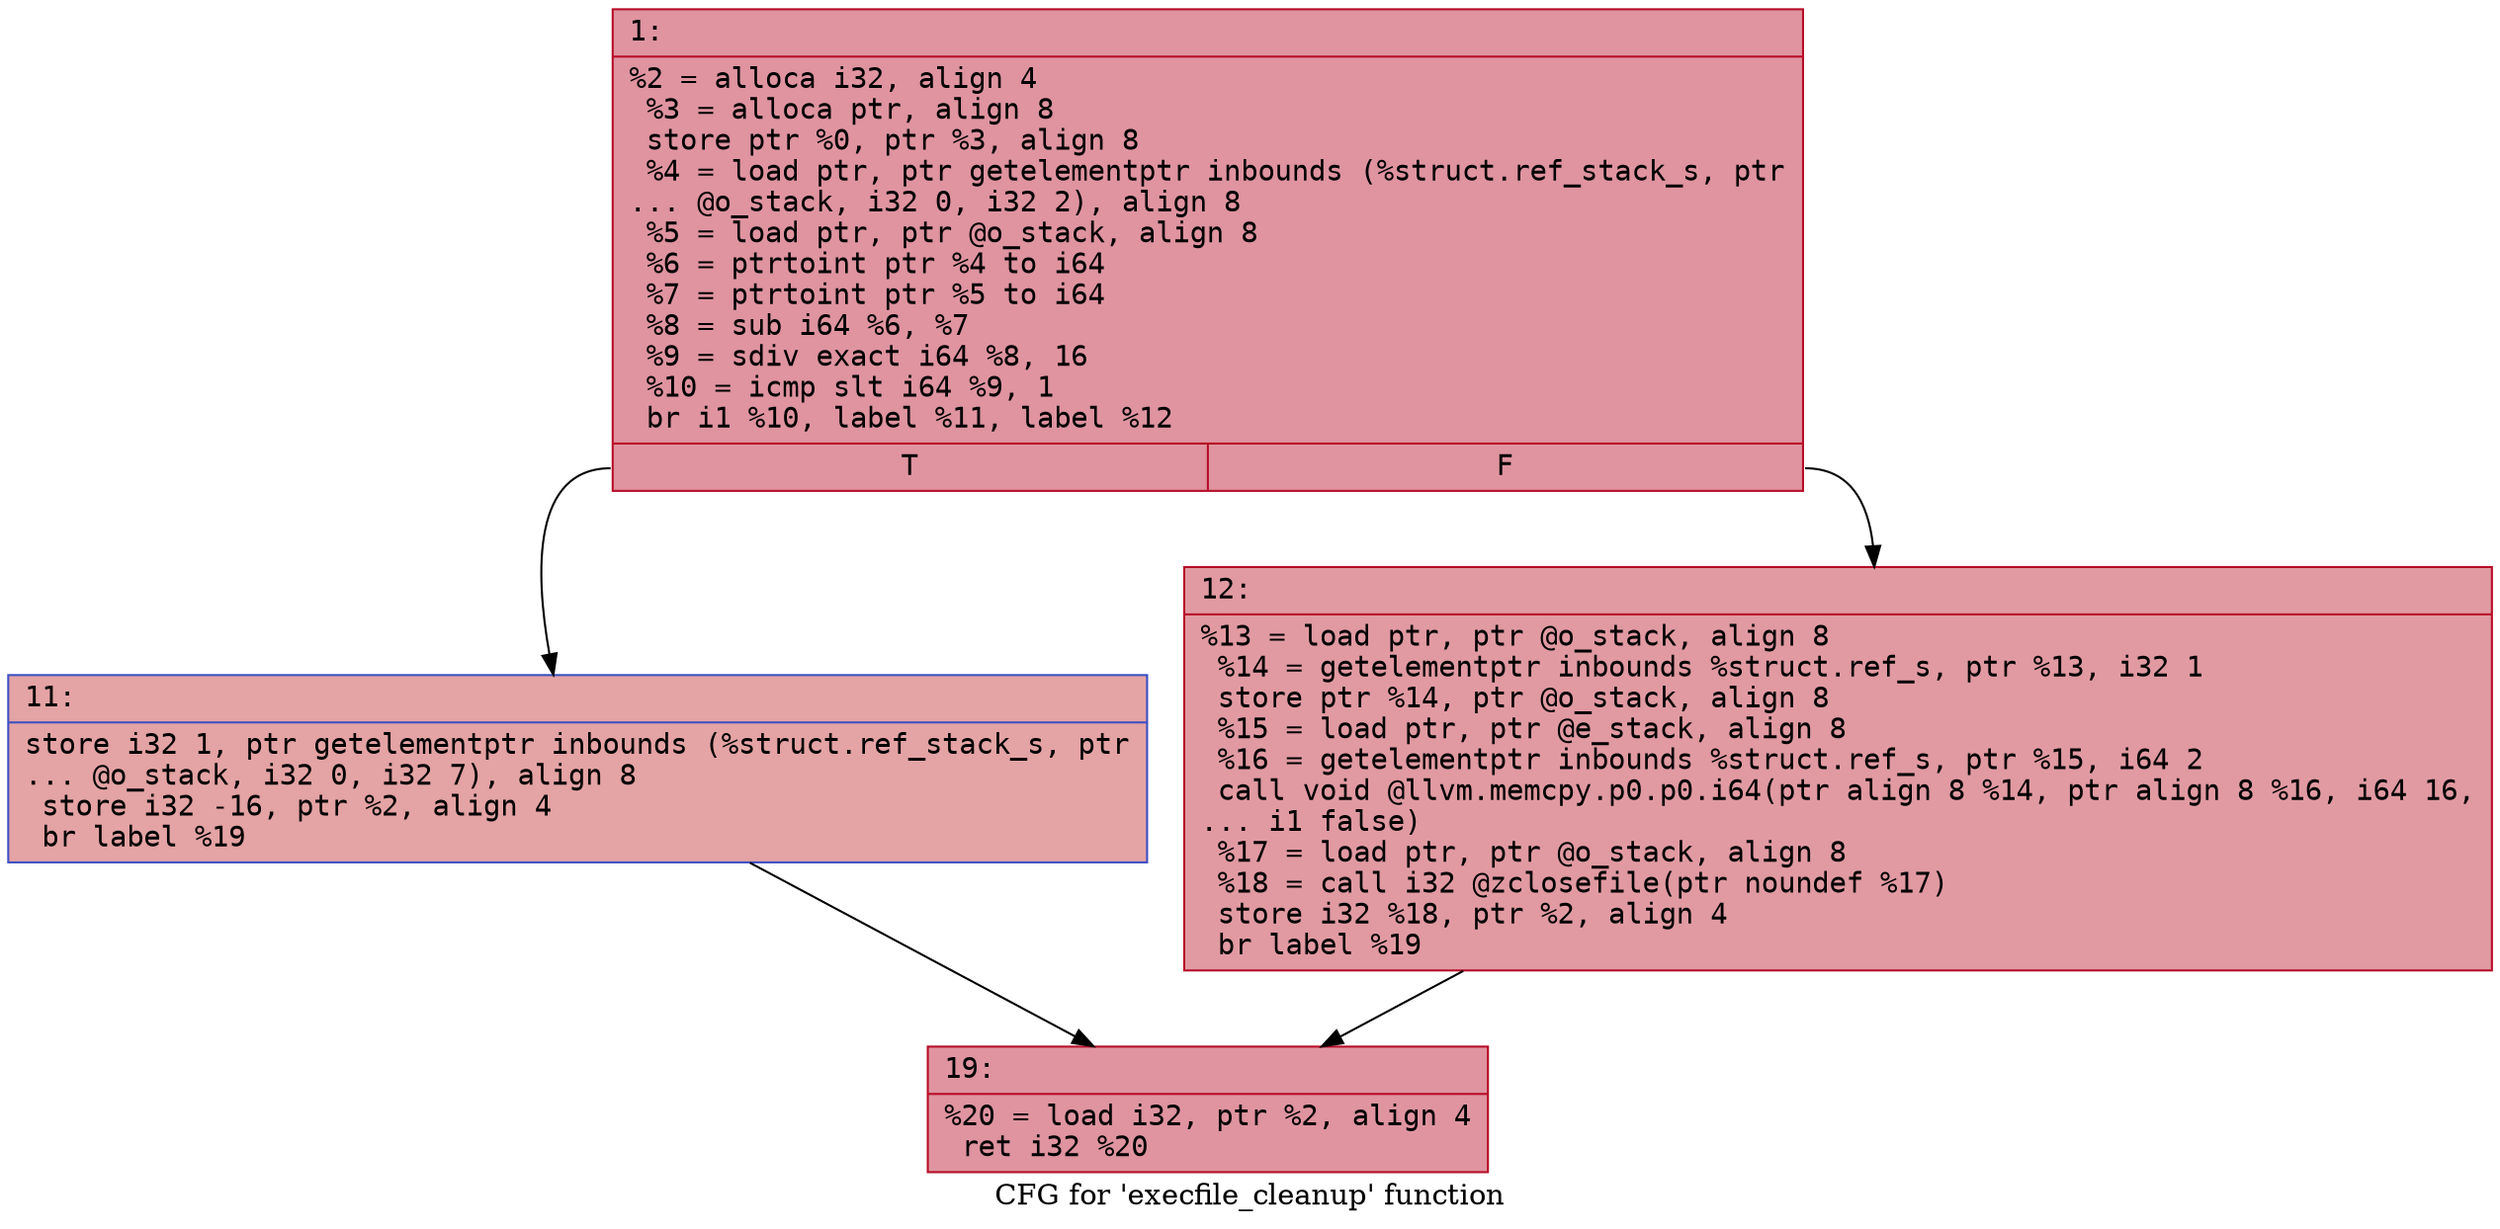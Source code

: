 digraph "CFG for 'execfile_cleanup' function" {
	label="CFG for 'execfile_cleanup' function";

	Node0x600002134fa0 [shape=record,color="#b70d28ff", style=filled, fillcolor="#b70d2870" fontname="Courier",label="{1:\l|  %2 = alloca i32, align 4\l  %3 = alloca ptr, align 8\l  store ptr %0, ptr %3, align 8\l  %4 = load ptr, ptr getelementptr inbounds (%struct.ref_stack_s, ptr\l... @o_stack, i32 0, i32 2), align 8\l  %5 = load ptr, ptr @o_stack, align 8\l  %6 = ptrtoint ptr %4 to i64\l  %7 = ptrtoint ptr %5 to i64\l  %8 = sub i64 %6, %7\l  %9 = sdiv exact i64 %8, 16\l  %10 = icmp slt i64 %9, 1\l  br i1 %10, label %11, label %12\l|{<s0>T|<s1>F}}"];
	Node0x600002134fa0:s0 -> Node0x600002134ff0[tooltip="1 -> 11\nProbability 37.50%" ];
	Node0x600002134fa0:s1 -> Node0x600002135040[tooltip="1 -> 12\nProbability 62.50%" ];
	Node0x600002134ff0 [shape=record,color="#3d50c3ff", style=filled, fillcolor="#c32e3170" fontname="Courier",label="{11:\l|  store i32 1, ptr getelementptr inbounds (%struct.ref_stack_s, ptr\l... @o_stack, i32 0, i32 7), align 8\l  store i32 -16, ptr %2, align 4\l  br label %19\l}"];
	Node0x600002134ff0 -> Node0x600002135090[tooltip="11 -> 19\nProbability 100.00%" ];
	Node0x600002135040 [shape=record,color="#b70d28ff", style=filled, fillcolor="#bb1b2c70" fontname="Courier",label="{12:\l|  %13 = load ptr, ptr @o_stack, align 8\l  %14 = getelementptr inbounds %struct.ref_s, ptr %13, i32 1\l  store ptr %14, ptr @o_stack, align 8\l  %15 = load ptr, ptr @e_stack, align 8\l  %16 = getelementptr inbounds %struct.ref_s, ptr %15, i64 2\l  call void @llvm.memcpy.p0.p0.i64(ptr align 8 %14, ptr align 8 %16, i64 16,\l... i1 false)\l  %17 = load ptr, ptr @o_stack, align 8\l  %18 = call i32 @zclosefile(ptr noundef %17)\l  store i32 %18, ptr %2, align 4\l  br label %19\l}"];
	Node0x600002135040 -> Node0x600002135090[tooltip="12 -> 19\nProbability 100.00%" ];
	Node0x600002135090 [shape=record,color="#b70d28ff", style=filled, fillcolor="#b70d2870" fontname="Courier",label="{19:\l|  %20 = load i32, ptr %2, align 4\l  ret i32 %20\l}"];
}
